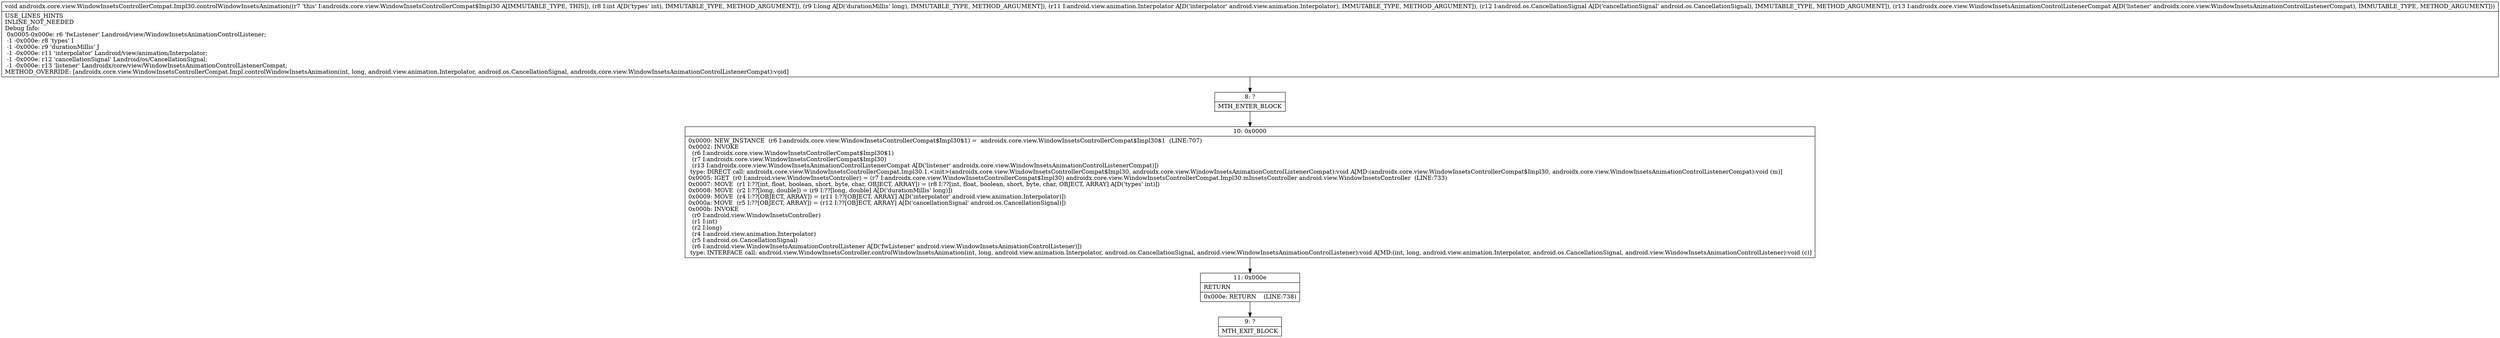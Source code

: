 digraph "CFG forandroidx.core.view.WindowInsetsControllerCompat.Impl30.controlWindowInsetsAnimation(IJLandroid\/view\/animation\/Interpolator;Landroid\/os\/CancellationSignal;Landroidx\/core\/view\/WindowInsetsAnimationControlListenerCompat;)V" {
Node_8 [shape=record,label="{8\:\ ?|MTH_ENTER_BLOCK\l}"];
Node_10 [shape=record,label="{10\:\ 0x0000|0x0000: NEW_INSTANCE  (r6 I:androidx.core.view.WindowInsetsControllerCompat$Impl30$1) =  androidx.core.view.WindowInsetsControllerCompat$Impl30$1  (LINE:707)\l0x0002: INVOKE  \l  (r6 I:androidx.core.view.WindowInsetsControllerCompat$Impl30$1)\l  (r7 I:androidx.core.view.WindowInsetsControllerCompat$Impl30)\l  (r13 I:androidx.core.view.WindowInsetsAnimationControlListenerCompat A[D('listener' androidx.core.view.WindowInsetsAnimationControlListenerCompat)])\l type: DIRECT call: androidx.core.view.WindowInsetsControllerCompat.Impl30.1.\<init\>(androidx.core.view.WindowInsetsControllerCompat$Impl30, androidx.core.view.WindowInsetsAnimationControlListenerCompat):void A[MD:(androidx.core.view.WindowInsetsControllerCompat$Impl30, androidx.core.view.WindowInsetsAnimationControlListenerCompat):void (m)]\l0x0005: IGET  (r0 I:android.view.WindowInsetsController) = (r7 I:androidx.core.view.WindowInsetsControllerCompat$Impl30) androidx.core.view.WindowInsetsControllerCompat.Impl30.mInsetsController android.view.WindowInsetsController  (LINE:733)\l0x0007: MOVE  (r1 I:??[int, float, boolean, short, byte, char, OBJECT, ARRAY]) = (r8 I:??[int, float, boolean, short, byte, char, OBJECT, ARRAY] A[D('types' int)]) \l0x0008: MOVE  (r2 I:??[long, double]) = (r9 I:??[long, double] A[D('durationMillis' long)]) \l0x0009: MOVE  (r4 I:??[OBJECT, ARRAY]) = (r11 I:??[OBJECT, ARRAY] A[D('interpolator' android.view.animation.Interpolator)]) \l0x000a: MOVE  (r5 I:??[OBJECT, ARRAY]) = (r12 I:??[OBJECT, ARRAY] A[D('cancellationSignal' android.os.CancellationSignal)]) \l0x000b: INVOKE  \l  (r0 I:android.view.WindowInsetsController)\l  (r1 I:int)\l  (r2 I:long)\l  (r4 I:android.view.animation.Interpolator)\l  (r5 I:android.os.CancellationSignal)\l  (r6 I:android.view.WindowInsetsAnimationControlListener A[D('fwListener' android.view.WindowInsetsAnimationControlListener)])\l type: INTERFACE call: android.view.WindowInsetsController.controlWindowInsetsAnimation(int, long, android.view.animation.Interpolator, android.os.CancellationSignal, android.view.WindowInsetsAnimationControlListener):void A[MD:(int, long, android.view.animation.Interpolator, android.os.CancellationSignal, android.view.WindowInsetsAnimationControlListener):void (c)]\l}"];
Node_11 [shape=record,label="{11\:\ 0x000e|RETURN\l|0x000e: RETURN    (LINE:738)\l}"];
Node_9 [shape=record,label="{9\:\ ?|MTH_EXIT_BLOCK\l}"];
MethodNode[shape=record,label="{void androidx.core.view.WindowInsetsControllerCompat.Impl30.controlWindowInsetsAnimation((r7 'this' I:androidx.core.view.WindowInsetsControllerCompat$Impl30 A[IMMUTABLE_TYPE, THIS]), (r8 I:int A[D('types' int), IMMUTABLE_TYPE, METHOD_ARGUMENT]), (r9 I:long A[D('durationMillis' long), IMMUTABLE_TYPE, METHOD_ARGUMENT]), (r11 I:android.view.animation.Interpolator A[D('interpolator' android.view.animation.Interpolator), IMMUTABLE_TYPE, METHOD_ARGUMENT]), (r12 I:android.os.CancellationSignal A[D('cancellationSignal' android.os.CancellationSignal), IMMUTABLE_TYPE, METHOD_ARGUMENT]), (r13 I:androidx.core.view.WindowInsetsAnimationControlListenerCompat A[D('listener' androidx.core.view.WindowInsetsAnimationControlListenerCompat), IMMUTABLE_TYPE, METHOD_ARGUMENT]))  | USE_LINES_HINTS\lINLINE_NOT_NEEDED\lDebug Info:\l  0x0005\-0x000e: r6 'fwListener' Landroid\/view\/WindowInsetsAnimationControlListener;\l  \-1 \-0x000e: r8 'types' I\l  \-1 \-0x000e: r9 'durationMillis' J\l  \-1 \-0x000e: r11 'interpolator' Landroid\/view\/animation\/Interpolator;\l  \-1 \-0x000e: r12 'cancellationSignal' Landroid\/os\/CancellationSignal;\l  \-1 \-0x000e: r13 'listener' Landroidx\/core\/view\/WindowInsetsAnimationControlListenerCompat;\lMETHOD_OVERRIDE: [androidx.core.view.WindowInsetsControllerCompat.Impl.controlWindowInsetsAnimation(int, long, android.view.animation.Interpolator, android.os.CancellationSignal, androidx.core.view.WindowInsetsAnimationControlListenerCompat):void]\l}"];
MethodNode -> Node_8;Node_8 -> Node_10;
Node_10 -> Node_11;
Node_11 -> Node_9;
}

